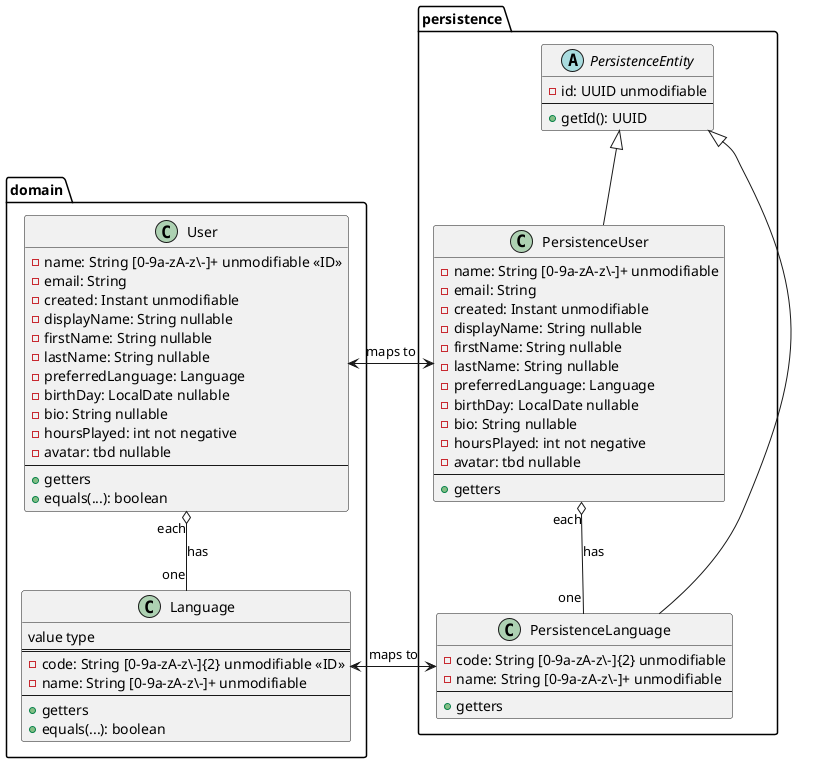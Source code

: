@startuml

package domain {

    class User {
        {field} - name: String [0-9a-zA-z\-]+ unmodifiable <<ID>>
        {field} - email: String
        {field} - created: Instant unmodifiable
        {field} - displayName: String nullable
        {field} - firstName: String nullable
        {field} - lastName: String nullable
        {field} - preferredLanguage: Language
        {field} - birthDay: LocalDate nullable
        {field} - bio: String nullable
        {field} - hoursPlayed: int not negative
        {field} - avatar: tbd nullable
        ---
        {method}+ getters
        {method}+ equals(...): boolean
    }

    class Language {
        value type
        ===
        {field} - code: String [0-9a-zA-z\-]{2} unmodifiable <<ID>>
        {field} - name: String [0-9a-zA-z\-]+ unmodifiable
        ---
        {method} + getters
        {method} + equals(...): boolean
    }
}

package persistence {

    abstract class PersistenceEntity {
        {field} - id: UUID unmodifiable
        ---
        {method} + getId(): UUID
    }

    class PersistenceUser {
        {field} - name: String [0-9a-zA-z\-]+ unmodifiable
        {field} - email: String
        {field} - created: Instant unmodifiable
        {field} - displayName: String nullable
        {field} - firstName: String nullable
        {field} - lastName: String nullable
        {field} - preferredLanguage: Language
        {field} - birthDay: LocalDate nullable
        {field} - bio: String nullable
        {field} - hoursPlayed: int not negative
        {field} - avatar: tbd nullable
        ---
        {method}+ getters
    }

    class PersistenceLanguage {
        {field} - code: String [0-9a-zA-z\-]{2} unmodifiable
        {field} - name: String [0-9a-zA-z\-]+ unmodifiable
        ---
        {method} + getters
    }

}

User "each" o-down- "one" Language:  has

PersistenceEntity <|-- PersistenceUser
PersistenceEntity <|-- PersistenceLanguage
PersistenceUser "each" o-- "one" PersistenceLanguage: has


PersistenceUser <-left-> User: maps to
PersistenceLanguage <-left-> Language: maps to

@enduml